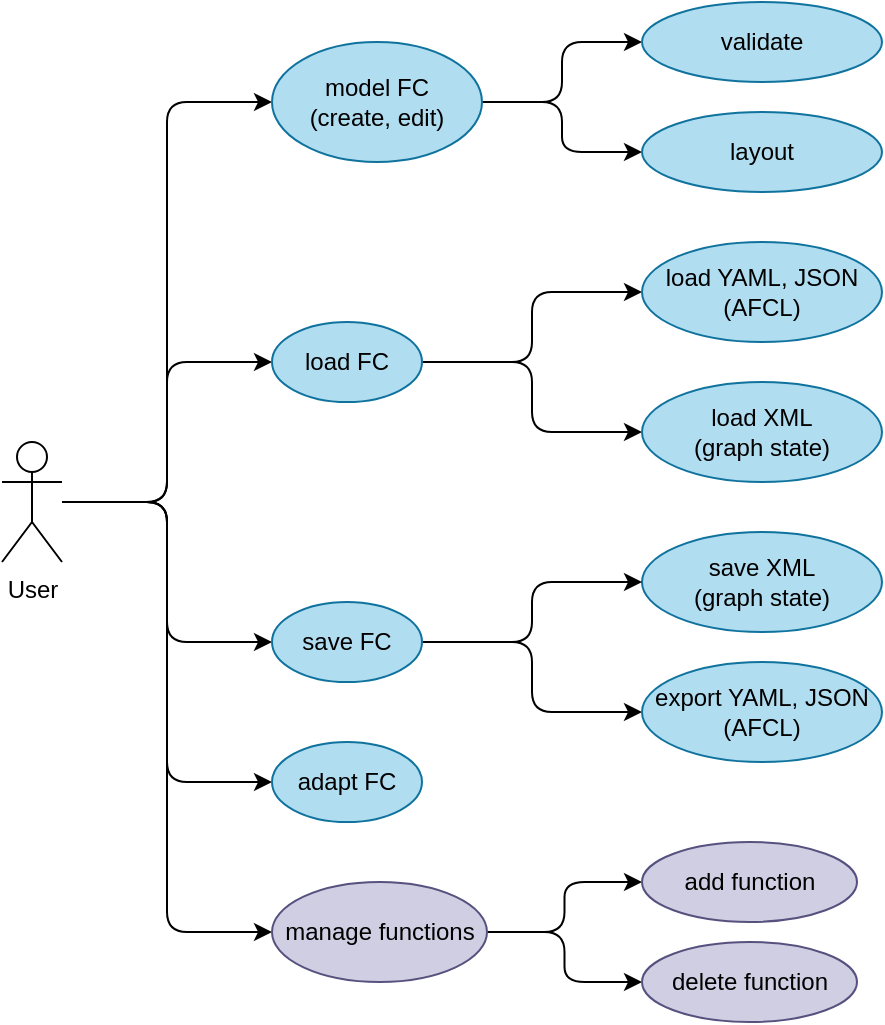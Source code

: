 <mxfile version="13.0.9" type="device"><diagram id="uMXWTzYGl63oHlfmwGxV" name="Page-1"><mxGraphModel dx="1159" dy="778" grid="1" gridSize="10" guides="1" tooltips="1" connect="1" arrows="1" fold="1" page="1" pageScale="1" pageWidth="850" pageHeight="1100" math="0" shadow="0"><root><mxCell id="0"/><mxCell id="1" parent="0"/><mxCell id="85WIylH6A2pGwB82_U9C-15" value="" style="edgeStyle=orthogonalEdgeStyle;orthogonalLoop=1;jettySize=auto;html=1;entryX=0;entryY=0.5;entryDx=0;entryDy=0;jumpStyle=none;comic=0;rounded=1;" edge="1" parent="1" source="85WIylH6A2pGwB82_U9C-1" target="85WIylH6A2pGwB82_U9C-2"><mxGeometry relative="1" as="geometry"><mxPoint x="190" y="150" as="targetPoint"/></mxGeometry></mxCell><mxCell id="85WIylH6A2pGwB82_U9C-18" value="" style="edgeStyle=orthogonalEdgeStyle;rounded=1;orthogonalLoop=1;jettySize=auto;html=1;entryX=0;entryY=0.5;entryDx=0;entryDy=0;strokeColor=#000000;" edge="1" parent="1" source="85WIylH6A2pGwB82_U9C-1" target="85WIylH6A2pGwB82_U9C-40"><mxGeometry relative="1" as="geometry"><mxPoint x="175" y="370" as="targetPoint"/></mxGeometry></mxCell><mxCell id="85WIylH6A2pGwB82_U9C-22" value="" style="edgeStyle=orthogonalEdgeStyle;rounded=1;comic=0;jumpStyle=none;orthogonalLoop=1;jettySize=auto;html=1;strokeColor=#000000;entryX=0;entryY=0.5;entryDx=0;entryDy=0;" edge="1" parent="1" source="85WIylH6A2pGwB82_U9C-1" target="85WIylH6A2pGwB82_U9C-24"><mxGeometry relative="1" as="geometry"><mxPoint x="150" y="290" as="targetPoint"/></mxGeometry></mxCell><mxCell id="85WIylH6A2pGwB82_U9C-32" value="" style="edgeStyle=orthogonalEdgeStyle;rounded=1;comic=0;jumpStyle=none;orthogonalLoop=1;jettySize=auto;html=1;strokeColor=#000000;entryX=0;entryY=0.5;entryDx=0;entryDy=0;" edge="1" parent="1" source="85WIylH6A2pGwB82_U9C-1" target="85WIylH6A2pGwB82_U9C-20"><mxGeometry relative="1" as="geometry"><mxPoint x="150" y="290" as="targetPoint"/></mxGeometry></mxCell><mxCell id="85WIylH6A2pGwB82_U9C-39" value="" style="edgeStyle=orthogonalEdgeStyle;rounded=1;comic=0;jumpStyle=none;orthogonalLoop=1;jettySize=auto;html=1;strokeColor=#000000;entryX=0;entryY=0.5;entryDx=0;entryDy=0;" edge="1" parent="1" source="85WIylH6A2pGwB82_U9C-1" target="85WIylH6A2pGwB82_U9C-33"><mxGeometry relative="1" as="geometry"><mxPoint x="150" y="290" as="targetPoint"/></mxGeometry></mxCell><mxCell id="85WIylH6A2pGwB82_U9C-1" value="User" style="shape=umlActor;verticalLabelPosition=bottom;labelBackgroundColor=#ffffff;verticalAlign=top;html=1;outlineConnect=0;" vertex="1" parent="1"><mxGeometry x="40" y="270" width="30" height="60" as="geometry"/></mxCell><mxCell id="85WIylH6A2pGwB82_U9C-4" value="" style="edgeStyle=orthogonalEdgeStyle;rounded=1;orthogonalLoop=1;jettySize=auto;html=1;" edge="1" parent="1" source="85WIylH6A2pGwB82_U9C-2" target="85WIylH6A2pGwB82_U9C-3"><mxGeometry relative="1" as="geometry"/></mxCell><mxCell id="85WIylH6A2pGwB82_U9C-6" style="edgeStyle=orthogonalEdgeStyle;rounded=1;orthogonalLoop=1;jettySize=auto;html=1;exitX=1;exitY=0.5;exitDx=0;exitDy=0;" edge="1" parent="1" source="85WIylH6A2pGwB82_U9C-2" target="85WIylH6A2pGwB82_U9C-5"><mxGeometry relative="1" as="geometry"/></mxCell><mxCell id="85WIylH6A2pGwB82_U9C-2" value="load FC" style="ellipse;whiteSpace=wrap;html=1;fillColor=#b1ddf0;strokeColor=#10739e;" vertex="1" parent="1"><mxGeometry x="175" y="210" width="75" height="40" as="geometry"/></mxCell><mxCell id="85WIylH6A2pGwB82_U9C-3" value="&lt;div&gt;load YAML, JSON&lt;br&gt;&lt;/div&gt;&lt;div&gt;(AFCL)&lt;/div&gt;" style="ellipse;whiteSpace=wrap;html=1;fillColor=#b1ddf0;strokeColor=#10739e;" vertex="1" parent="1"><mxGeometry x="360" y="170" width="120" height="50" as="geometry"/></mxCell><mxCell id="85WIylH6A2pGwB82_U9C-5" value="&lt;div&gt;load XML&lt;br&gt;&lt;/div&gt;&lt;div&gt;(graph state)&lt;/div&gt;" style="ellipse;whiteSpace=wrap;html=1;fillColor=#b1ddf0;strokeColor=#10739e;" vertex="1" parent="1"><mxGeometry x="360" y="240" width="120" height="50" as="geometry"/></mxCell><mxCell id="85WIylH6A2pGwB82_U9C-13" style="rounded=1;orthogonalLoop=1;jettySize=auto;html=1;exitX=1;exitY=0.5;exitDx=0;exitDy=0;entryX=0;entryY=0.5;entryDx=0;entryDy=0;edgeStyle=orthogonalEdgeStyle;" edge="1" parent="1" source="85WIylH6A2pGwB82_U9C-40" target="85WIylH6A2pGwB82_U9C-12"><mxGeometry relative="1" as="geometry"><mxPoint x="260" y="370" as="sourcePoint"/></mxGeometry></mxCell><mxCell id="85WIylH6A2pGwB82_U9C-10" value="&lt;div&gt;save XML&lt;br&gt;&lt;/div&gt;&lt;div&gt;(graph state)&lt;/div&gt;" style="ellipse;whiteSpace=wrap;html=1;fillColor=#b1ddf0;strokeColor=#10739e;" vertex="1" parent="1"><mxGeometry x="360" y="315" width="120" height="50" as="geometry"/></mxCell><mxCell id="85WIylH6A2pGwB82_U9C-12" value="&lt;div&gt;export YAML, JSON&lt;br&gt;&lt;/div&gt;&lt;div&gt;(AFCL)&lt;/div&gt;" style="ellipse;whiteSpace=wrap;html=1;fillColor=#b1ddf0;strokeColor=#10739e;" vertex="1" parent="1"><mxGeometry x="360" y="380" width="120" height="50" as="geometry"/></mxCell><mxCell id="85WIylH6A2pGwB82_U9C-26" value="" style="edgeStyle=orthogonalEdgeStyle;rounded=1;comic=0;jumpStyle=none;orthogonalLoop=1;jettySize=auto;html=1;strokeColor=#000000;entryX=0;entryY=0.5;entryDx=0;entryDy=0;" edge="1" parent="1" source="85WIylH6A2pGwB82_U9C-20" target="85WIylH6A2pGwB82_U9C-25"><mxGeometry relative="1" as="geometry"/></mxCell><mxCell id="85WIylH6A2pGwB82_U9C-30" style="edgeStyle=orthogonalEdgeStyle;rounded=1;comic=0;jumpStyle=none;orthogonalLoop=1;jettySize=auto;html=1;exitX=1;exitY=0.5;exitDx=0;exitDy=0;entryX=0;entryY=0.5;entryDx=0;entryDy=0;strokeColor=#000000;" edge="1" parent="1" source="85WIylH6A2pGwB82_U9C-20" target="85WIylH6A2pGwB82_U9C-28"><mxGeometry relative="1" as="geometry"/></mxCell><mxCell id="85WIylH6A2pGwB82_U9C-20" value="&lt;div&gt;model FC&lt;br&gt;(create, edit)&lt;br&gt;&lt;/div&gt;" style="ellipse;whiteSpace=wrap;html=1;fillColor=#b1ddf0;strokeColor=#10739e;" vertex="1" parent="1"><mxGeometry x="175" y="70" width="105" height="60" as="geometry"/></mxCell><mxCell id="85WIylH6A2pGwB82_U9C-25" value="validate" style="ellipse;whiteSpace=wrap;html=1;fillColor=#b1ddf0;strokeColor=#10739e;" vertex="1" parent="1"><mxGeometry x="360" y="50" width="120" height="40" as="geometry"/></mxCell><mxCell id="85WIylH6A2pGwB82_U9C-24" value="adapt FC" style="ellipse;whiteSpace=wrap;html=1;fillColor=#b1ddf0;strokeColor=#10739e;" vertex="1" parent="1"><mxGeometry x="175" y="420" width="75" height="40" as="geometry"/></mxCell><mxCell id="85WIylH6A2pGwB82_U9C-28" value="layout" style="ellipse;whiteSpace=wrap;html=1;fillColor=#b1ddf0;strokeColor=#10739e;" vertex="1" parent="1"><mxGeometry x="360" y="105" width="120" height="40" as="geometry"/></mxCell><mxCell id="85WIylH6A2pGwB82_U9C-36" style="edgeStyle=orthogonalEdgeStyle;rounded=1;comic=0;jumpStyle=none;orthogonalLoop=1;jettySize=auto;html=1;exitX=1;exitY=0.5;exitDx=0;exitDy=0;entryX=0;entryY=0.5;entryDx=0;entryDy=0;strokeColor=#000000;" edge="1" parent="1" source="85WIylH6A2pGwB82_U9C-33" target="85WIylH6A2pGwB82_U9C-34"><mxGeometry relative="1" as="geometry"/></mxCell><mxCell id="85WIylH6A2pGwB82_U9C-37" style="edgeStyle=orthogonalEdgeStyle;rounded=1;comic=0;jumpStyle=none;orthogonalLoop=1;jettySize=auto;html=1;exitX=1;exitY=0.5;exitDx=0;exitDy=0;entryX=0;entryY=0.5;entryDx=0;entryDy=0;strokeColor=#000000;" edge="1" parent="1" source="85WIylH6A2pGwB82_U9C-33" target="85WIylH6A2pGwB82_U9C-35"><mxGeometry relative="1" as="geometry"/></mxCell><mxCell id="85WIylH6A2pGwB82_U9C-33" value="manage functions" style="ellipse;whiteSpace=wrap;html=1;fillColor=#d0cee2;strokeColor=#56517e;" vertex="1" parent="1"><mxGeometry x="175" y="490" width="107.5" height="50" as="geometry"/></mxCell><mxCell id="85WIylH6A2pGwB82_U9C-34" value="add function" style="ellipse;whiteSpace=wrap;html=1;fillColor=#d0cee2;strokeColor=#56517e;" vertex="1" parent="1"><mxGeometry x="360" y="470" width="107.5" height="40" as="geometry"/></mxCell><mxCell id="85WIylH6A2pGwB82_U9C-35" value="delete function" style="ellipse;whiteSpace=wrap;html=1;fillColor=#d0cee2;strokeColor=#56517e;" vertex="1" parent="1"><mxGeometry x="360" y="520" width="107.5" height="40" as="geometry"/></mxCell><mxCell id="85WIylH6A2pGwB82_U9C-41" style="edgeStyle=orthogonalEdgeStyle;rounded=1;comic=0;jumpStyle=none;orthogonalLoop=1;jettySize=auto;html=1;exitX=1;exitY=0.5;exitDx=0;exitDy=0;entryX=0;entryY=0.5;entryDx=0;entryDy=0;strokeColor=#000000;" edge="1" parent="1" source="85WIylH6A2pGwB82_U9C-40" target="85WIylH6A2pGwB82_U9C-10"><mxGeometry relative="1" as="geometry"/></mxCell><mxCell id="85WIylH6A2pGwB82_U9C-40" value="save FC" style="ellipse;whiteSpace=wrap;html=1;fillColor=#b1ddf0;strokeColor=#10739e;" vertex="1" parent="1"><mxGeometry x="175" y="350" width="75" height="40" as="geometry"/></mxCell></root></mxGraphModel></diagram></mxfile>